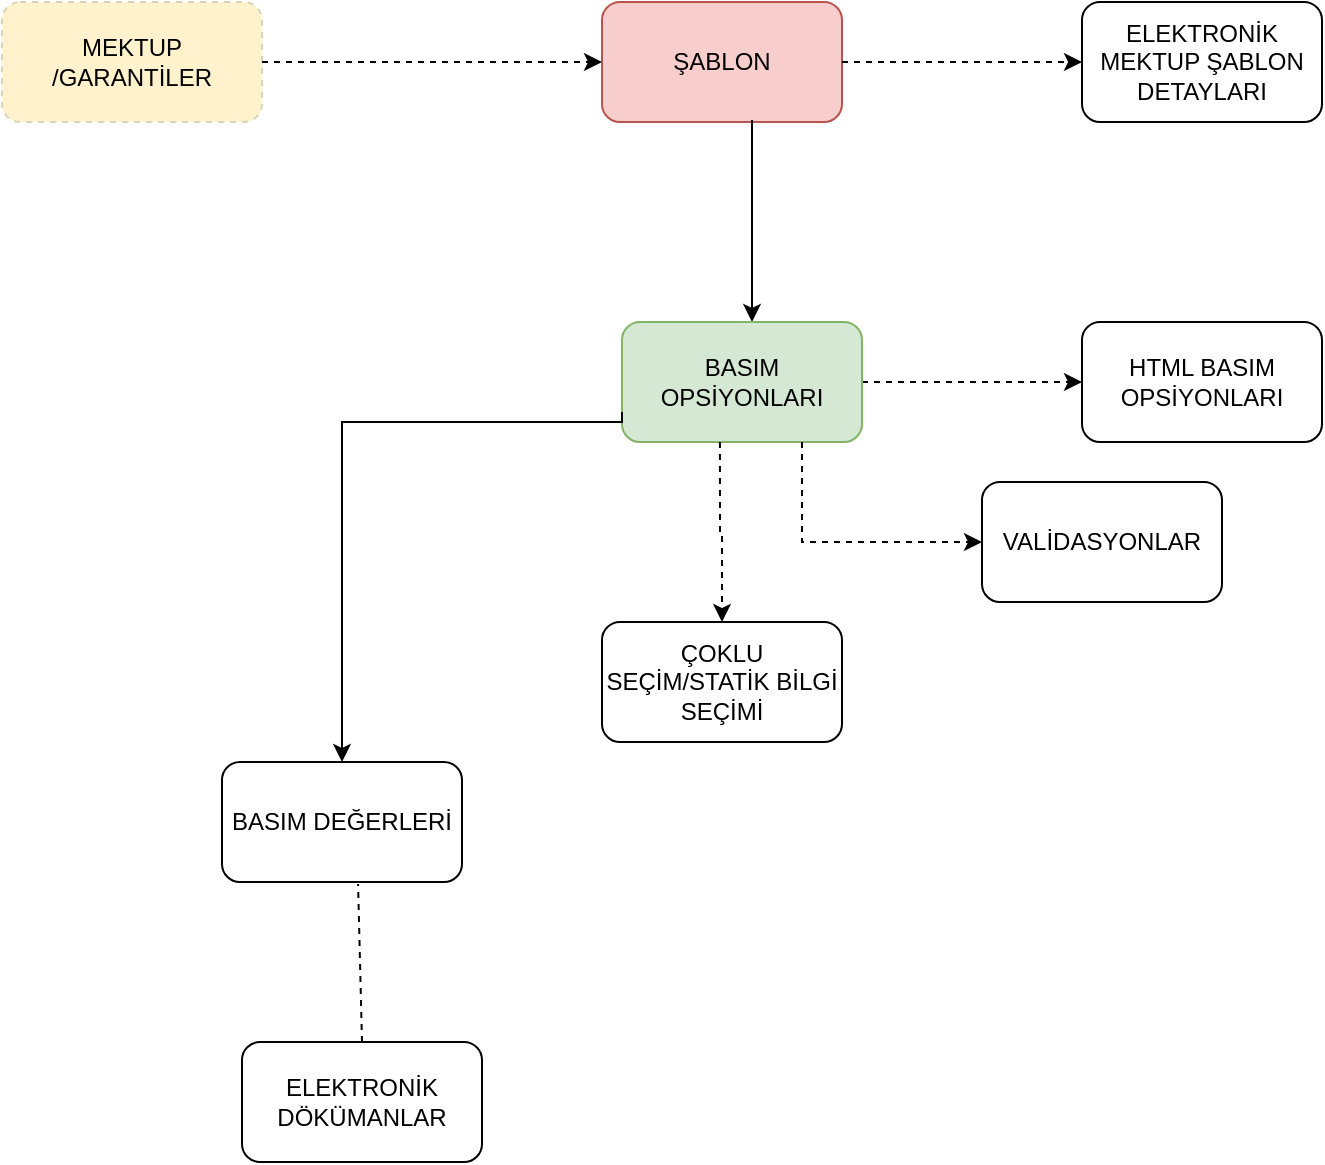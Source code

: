 <mxfile version="14.0.1" type="github">
  <diagram id="Tdg2jiNJTZV0lK2xu1ay" name="Page-1">
    <mxGraphModel dx="1422" dy="723" grid="1" gridSize="10" guides="1" tooltips="1" connect="1" arrows="1" fold="1" page="1" pageScale="1" pageWidth="827" pageHeight="1169" math="0" shadow="0">
      <root>
        <mxCell id="0" />
        <mxCell id="1" parent="0" />
        <mxCell id="bmT7kmoFvU9tw43CpAe7-1" value="ŞABLON" style="rounded=1;whiteSpace=wrap;html=1;fillColor=#f8cecc;strokeColor=#b85450;" vertex="1" parent="1">
          <mxGeometry x="390" y="110" width="120" height="60" as="geometry" />
        </mxCell>
        <mxCell id="bmT7kmoFvU9tw43CpAe7-2" value="" style="endArrow=classic;html=1;exitX=0.625;exitY=0.983;exitDx=0;exitDy=0;exitPerimeter=0;" edge="1" parent="1" source="bmT7kmoFvU9tw43CpAe7-1">
          <mxGeometry width="50" height="50" relative="1" as="geometry">
            <mxPoint x="470" y="390" as="sourcePoint" />
            <mxPoint x="465" y="270" as="targetPoint" />
          </mxGeometry>
        </mxCell>
        <mxCell id="bmT7kmoFvU9tw43CpAe7-9" style="edgeStyle=orthogonalEdgeStyle;rounded=0;orthogonalLoop=1;jettySize=auto;html=1;exitX=1;exitY=0.5;exitDx=0;exitDy=0;entryX=0;entryY=0.5;entryDx=0;entryDy=0;dashed=1;" edge="1" parent="1" source="bmT7kmoFvU9tw43CpAe7-3" target="bmT7kmoFvU9tw43CpAe7-5">
          <mxGeometry relative="1" as="geometry" />
        </mxCell>
        <mxCell id="bmT7kmoFvU9tw43CpAe7-3" value="BASIM OPSİYONLARI" style="rounded=1;whiteSpace=wrap;html=1;fillColor=#d5e8d4;strokeColor=#82b366;" vertex="1" parent="1">
          <mxGeometry x="400" y="270" width="120" height="60" as="geometry" />
        </mxCell>
        <mxCell id="bmT7kmoFvU9tw43CpAe7-5" value="HTML BASIM OPSİYONLARI" style="rounded=1;whiteSpace=wrap;html=1;" vertex="1" parent="1">
          <mxGeometry x="630" y="270" width="120" height="60" as="geometry" />
        </mxCell>
        <mxCell id="bmT7kmoFvU9tw43CpAe7-13" value="" style="edgeStyle=orthogonalEdgeStyle;rounded=0;orthogonalLoop=1;jettySize=auto;html=1;dashed=1;exitX=0.408;exitY=1;exitDx=0;exitDy=0;exitPerimeter=0;" edge="1" parent="1" source="bmT7kmoFvU9tw43CpAe7-3" target="bmT7kmoFvU9tw43CpAe7-12">
          <mxGeometry relative="1" as="geometry" />
        </mxCell>
        <mxCell id="bmT7kmoFvU9tw43CpAe7-10" value="VALİDASYONLAR" style="rounded=1;whiteSpace=wrap;html=1;" vertex="1" parent="1">
          <mxGeometry x="580" y="350" width="120" height="60" as="geometry" />
        </mxCell>
        <mxCell id="bmT7kmoFvU9tw43CpAe7-11" style="edgeStyle=orthogonalEdgeStyle;rounded=0;orthogonalLoop=1;jettySize=auto;html=1;exitX=0.75;exitY=1;exitDx=0;exitDy=0;entryX=0;entryY=0.5;entryDx=0;entryDy=0;dashed=1;" edge="1" target="bmT7kmoFvU9tw43CpAe7-10" parent="1" source="bmT7kmoFvU9tw43CpAe7-3">
          <mxGeometry relative="1" as="geometry">
            <mxPoint x="520" y="370" as="sourcePoint" />
          </mxGeometry>
        </mxCell>
        <mxCell id="bmT7kmoFvU9tw43CpAe7-12" value="ÇOKLU SEÇİM/STATİK BİLGİ SEÇİMİ" style="rounded=1;whiteSpace=wrap;html=1;" vertex="1" parent="1">
          <mxGeometry x="390" y="420" width="120" height="60" as="geometry" />
        </mxCell>
        <mxCell id="bmT7kmoFvU9tw43CpAe7-15" style="edgeStyle=orthogonalEdgeStyle;rounded=0;orthogonalLoop=1;jettySize=auto;html=1;exitX=1;exitY=0.5;exitDx=0;exitDy=0;entryX=0;entryY=0.5;entryDx=0;entryDy=0;dashed=1;" edge="1" target="bmT7kmoFvU9tw43CpAe7-16" parent="1" source="bmT7kmoFvU9tw43CpAe7-1">
          <mxGeometry relative="1" as="geometry">
            <mxPoint x="520" y="140" as="sourcePoint" />
          </mxGeometry>
        </mxCell>
        <mxCell id="bmT7kmoFvU9tw43CpAe7-16" value="ELEKTRONİK MEKTUP ŞABLON DETAYLARI" style="rounded=1;whiteSpace=wrap;html=1;" vertex="1" parent="1">
          <mxGeometry x="630" y="110" width="120" height="60" as="geometry" />
        </mxCell>
        <mxCell id="bmT7kmoFvU9tw43CpAe7-17" value="MEKTUP /GARANTİLER" style="rounded=1;whiteSpace=wrap;html=1;dashed=1;fillColor=#fff2cc;strokeColor=#D5D6B8;" vertex="1" parent="1">
          <mxGeometry x="90" y="110" width="130" height="60" as="geometry" />
        </mxCell>
        <mxCell id="bmT7kmoFvU9tw43CpAe7-18" value="BASIM DEĞERLERİ" style="rounded=1;whiteSpace=wrap;html=1;" vertex="1" parent="1">
          <mxGeometry x="200" y="490" width="120" height="60" as="geometry" />
        </mxCell>
        <mxCell id="bmT7kmoFvU9tw43CpAe7-19" value="" style="edgeStyle=orthogonalEdgeStyle;rounded=0;orthogonalLoop=1;jettySize=auto;html=1;dashed=1;entryX=0;entryY=0.5;entryDx=0;entryDy=0;" edge="1" target="bmT7kmoFvU9tw43CpAe7-1" parent="1" source="bmT7kmoFvU9tw43CpAe7-17">
          <mxGeometry relative="1" as="geometry">
            <mxPoint x="170" y="140" as="sourcePoint" />
            <Array as="points" />
          </mxGeometry>
        </mxCell>
        <mxCell id="bmT7kmoFvU9tw43CpAe7-23" value="" style="edgeStyle=orthogonalEdgeStyle;rounded=0;orthogonalLoop=1;jettySize=auto;html=1;exitX=0;exitY=0.75;exitDx=0;exitDy=0;entryX=0.5;entryY=0;entryDx=0;entryDy=0;" edge="1" parent="1" source="bmT7kmoFvU9tw43CpAe7-3" target="bmT7kmoFvU9tw43CpAe7-18">
          <mxGeometry relative="1" as="geometry">
            <mxPoint x="163" y="329" as="sourcePoint" />
            <mxPoint x="270" y="490" as="targetPoint" />
            <Array as="points">
              <mxPoint x="400" y="320" />
              <mxPoint x="260" y="320" />
            </Array>
          </mxGeometry>
        </mxCell>
        <mxCell id="bmT7kmoFvU9tw43CpAe7-24" value="ELEKTRONİK DÖKÜMANLAR" style="rounded=1;whiteSpace=wrap;html=1;" vertex="1" parent="1">
          <mxGeometry x="210" y="630" width="120" height="60" as="geometry" />
        </mxCell>
        <mxCell id="bmT7kmoFvU9tw43CpAe7-26" value="" style="endArrow=none;dashed=1;html=1;exitX=0.5;exitY=0;exitDx=0;exitDy=0;entryX=0.567;entryY=1.017;entryDx=0;entryDy=0;entryPerimeter=0;" edge="1" parent="1" source="bmT7kmoFvU9tw43CpAe7-24" target="bmT7kmoFvU9tw43CpAe7-18">
          <mxGeometry width="50" height="50" relative="1" as="geometry">
            <mxPoint x="390" y="500" as="sourcePoint" />
            <mxPoint x="440" y="450" as="targetPoint" />
          </mxGeometry>
        </mxCell>
      </root>
    </mxGraphModel>
  </diagram>
</mxfile>
